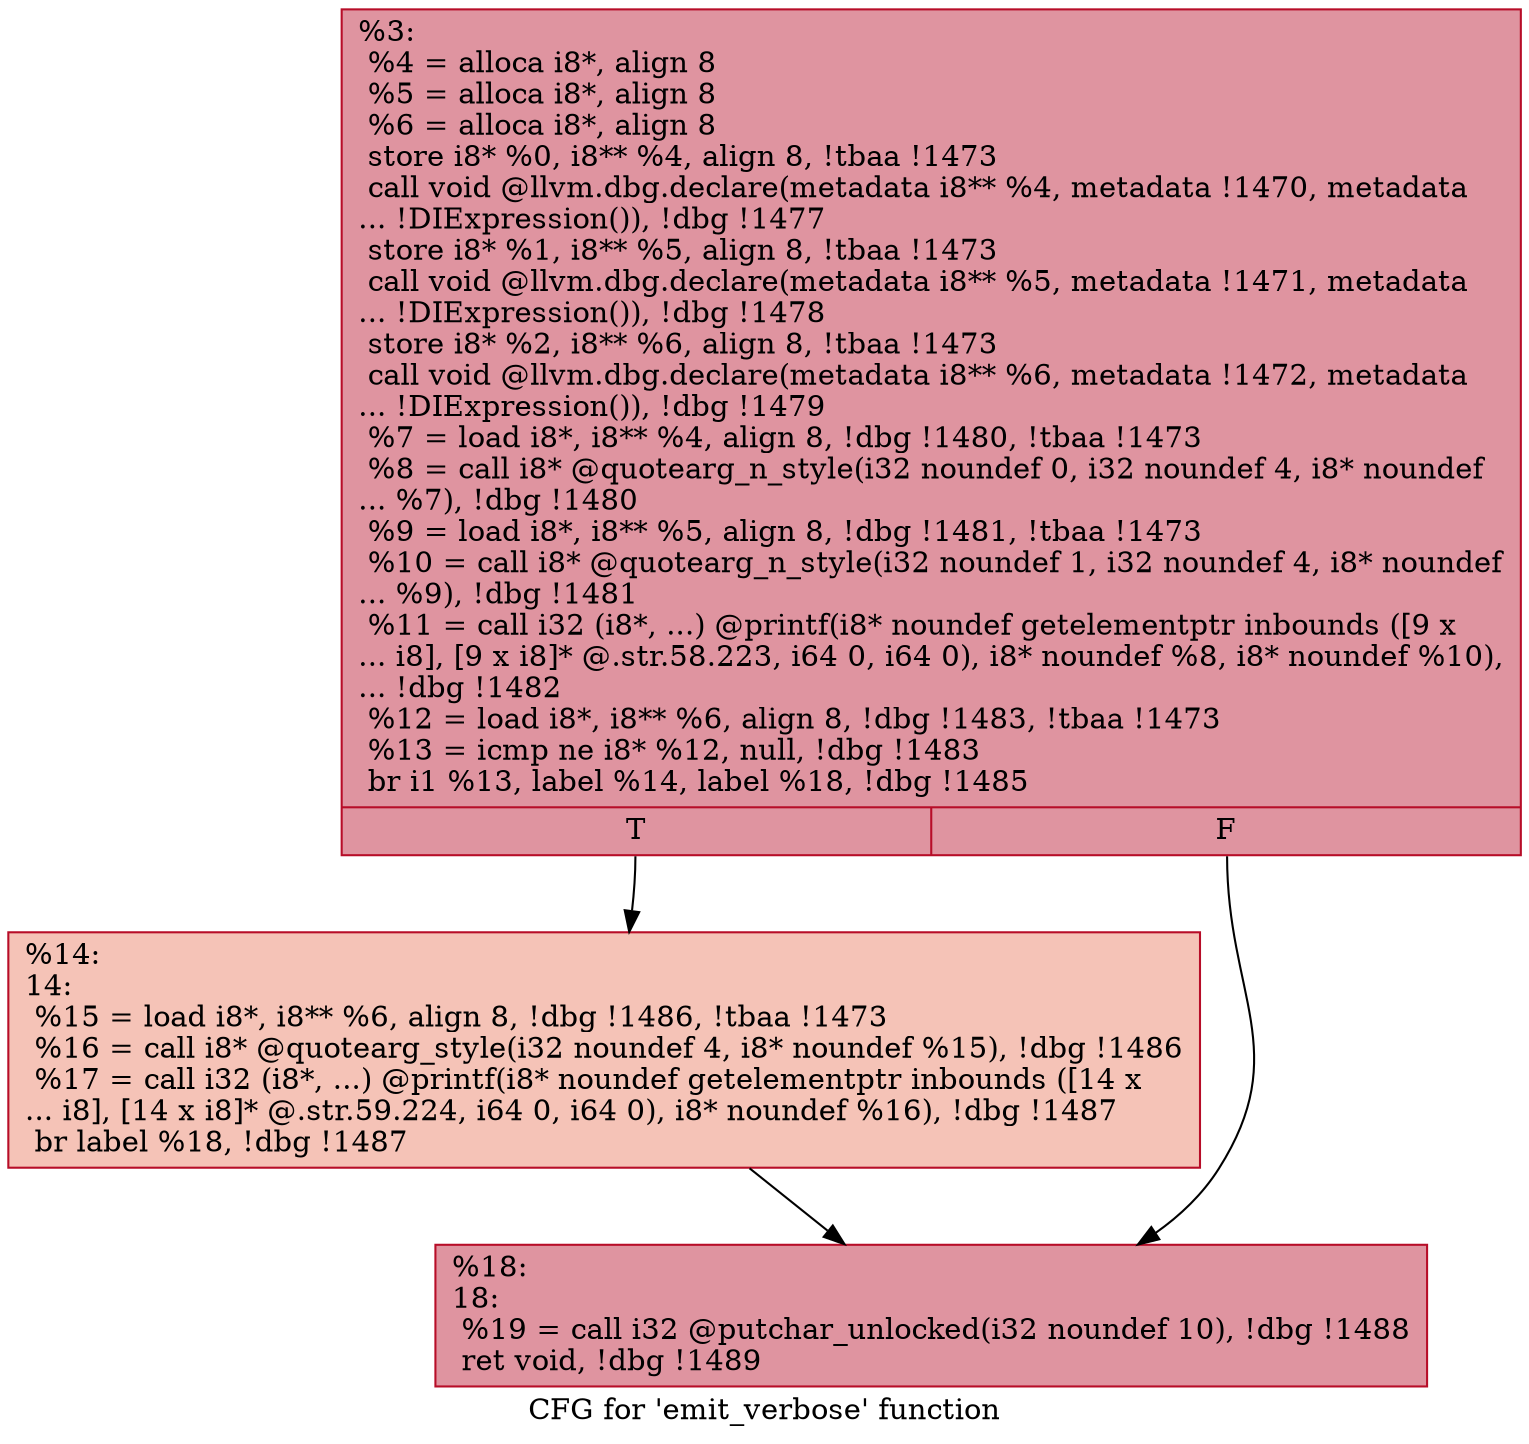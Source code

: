 digraph "CFG for 'emit_verbose' function" {
	label="CFG for 'emit_verbose' function";

	Node0xe344c0 [shape=record,color="#b70d28ff", style=filled, fillcolor="#b70d2870",label="{%3:\l  %4 = alloca i8*, align 8\l  %5 = alloca i8*, align 8\l  %6 = alloca i8*, align 8\l  store i8* %0, i8** %4, align 8, !tbaa !1473\l  call void @llvm.dbg.declare(metadata i8** %4, metadata !1470, metadata\l... !DIExpression()), !dbg !1477\l  store i8* %1, i8** %5, align 8, !tbaa !1473\l  call void @llvm.dbg.declare(metadata i8** %5, metadata !1471, metadata\l... !DIExpression()), !dbg !1478\l  store i8* %2, i8** %6, align 8, !tbaa !1473\l  call void @llvm.dbg.declare(metadata i8** %6, metadata !1472, metadata\l... !DIExpression()), !dbg !1479\l  %7 = load i8*, i8** %4, align 8, !dbg !1480, !tbaa !1473\l  %8 = call i8* @quotearg_n_style(i32 noundef 0, i32 noundef 4, i8* noundef\l... %7), !dbg !1480\l  %9 = load i8*, i8** %5, align 8, !dbg !1481, !tbaa !1473\l  %10 = call i8* @quotearg_n_style(i32 noundef 1, i32 noundef 4, i8* noundef\l... %9), !dbg !1481\l  %11 = call i32 (i8*, ...) @printf(i8* noundef getelementptr inbounds ([9 x\l... i8], [9 x i8]* @.str.58.223, i64 0, i64 0), i8* noundef %8, i8* noundef %10),\l... !dbg !1482\l  %12 = load i8*, i8** %6, align 8, !dbg !1483, !tbaa !1473\l  %13 = icmp ne i8* %12, null, !dbg !1483\l  br i1 %13, label %14, label %18, !dbg !1485\l|{<s0>T|<s1>F}}"];
	Node0xe344c0:s0 -> Node0xe34510;
	Node0xe344c0:s1 -> Node0xe34560;
	Node0xe34510 [shape=record,color="#b70d28ff", style=filled, fillcolor="#e8765c70",label="{%14:\l14:                                               \l  %15 = load i8*, i8** %6, align 8, !dbg !1486, !tbaa !1473\l  %16 = call i8* @quotearg_style(i32 noundef 4, i8* noundef %15), !dbg !1486\l  %17 = call i32 (i8*, ...) @printf(i8* noundef getelementptr inbounds ([14 x\l... i8], [14 x i8]* @.str.59.224, i64 0, i64 0), i8* noundef %16), !dbg !1487\l  br label %18, !dbg !1487\l}"];
	Node0xe34510 -> Node0xe34560;
	Node0xe34560 [shape=record,color="#b70d28ff", style=filled, fillcolor="#b70d2870",label="{%18:\l18:                                               \l  %19 = call i32 @putchar_unlocked(i32 noundef 10), !dbg !1488\l  ret void, !dbg !1489\l}"];
}

